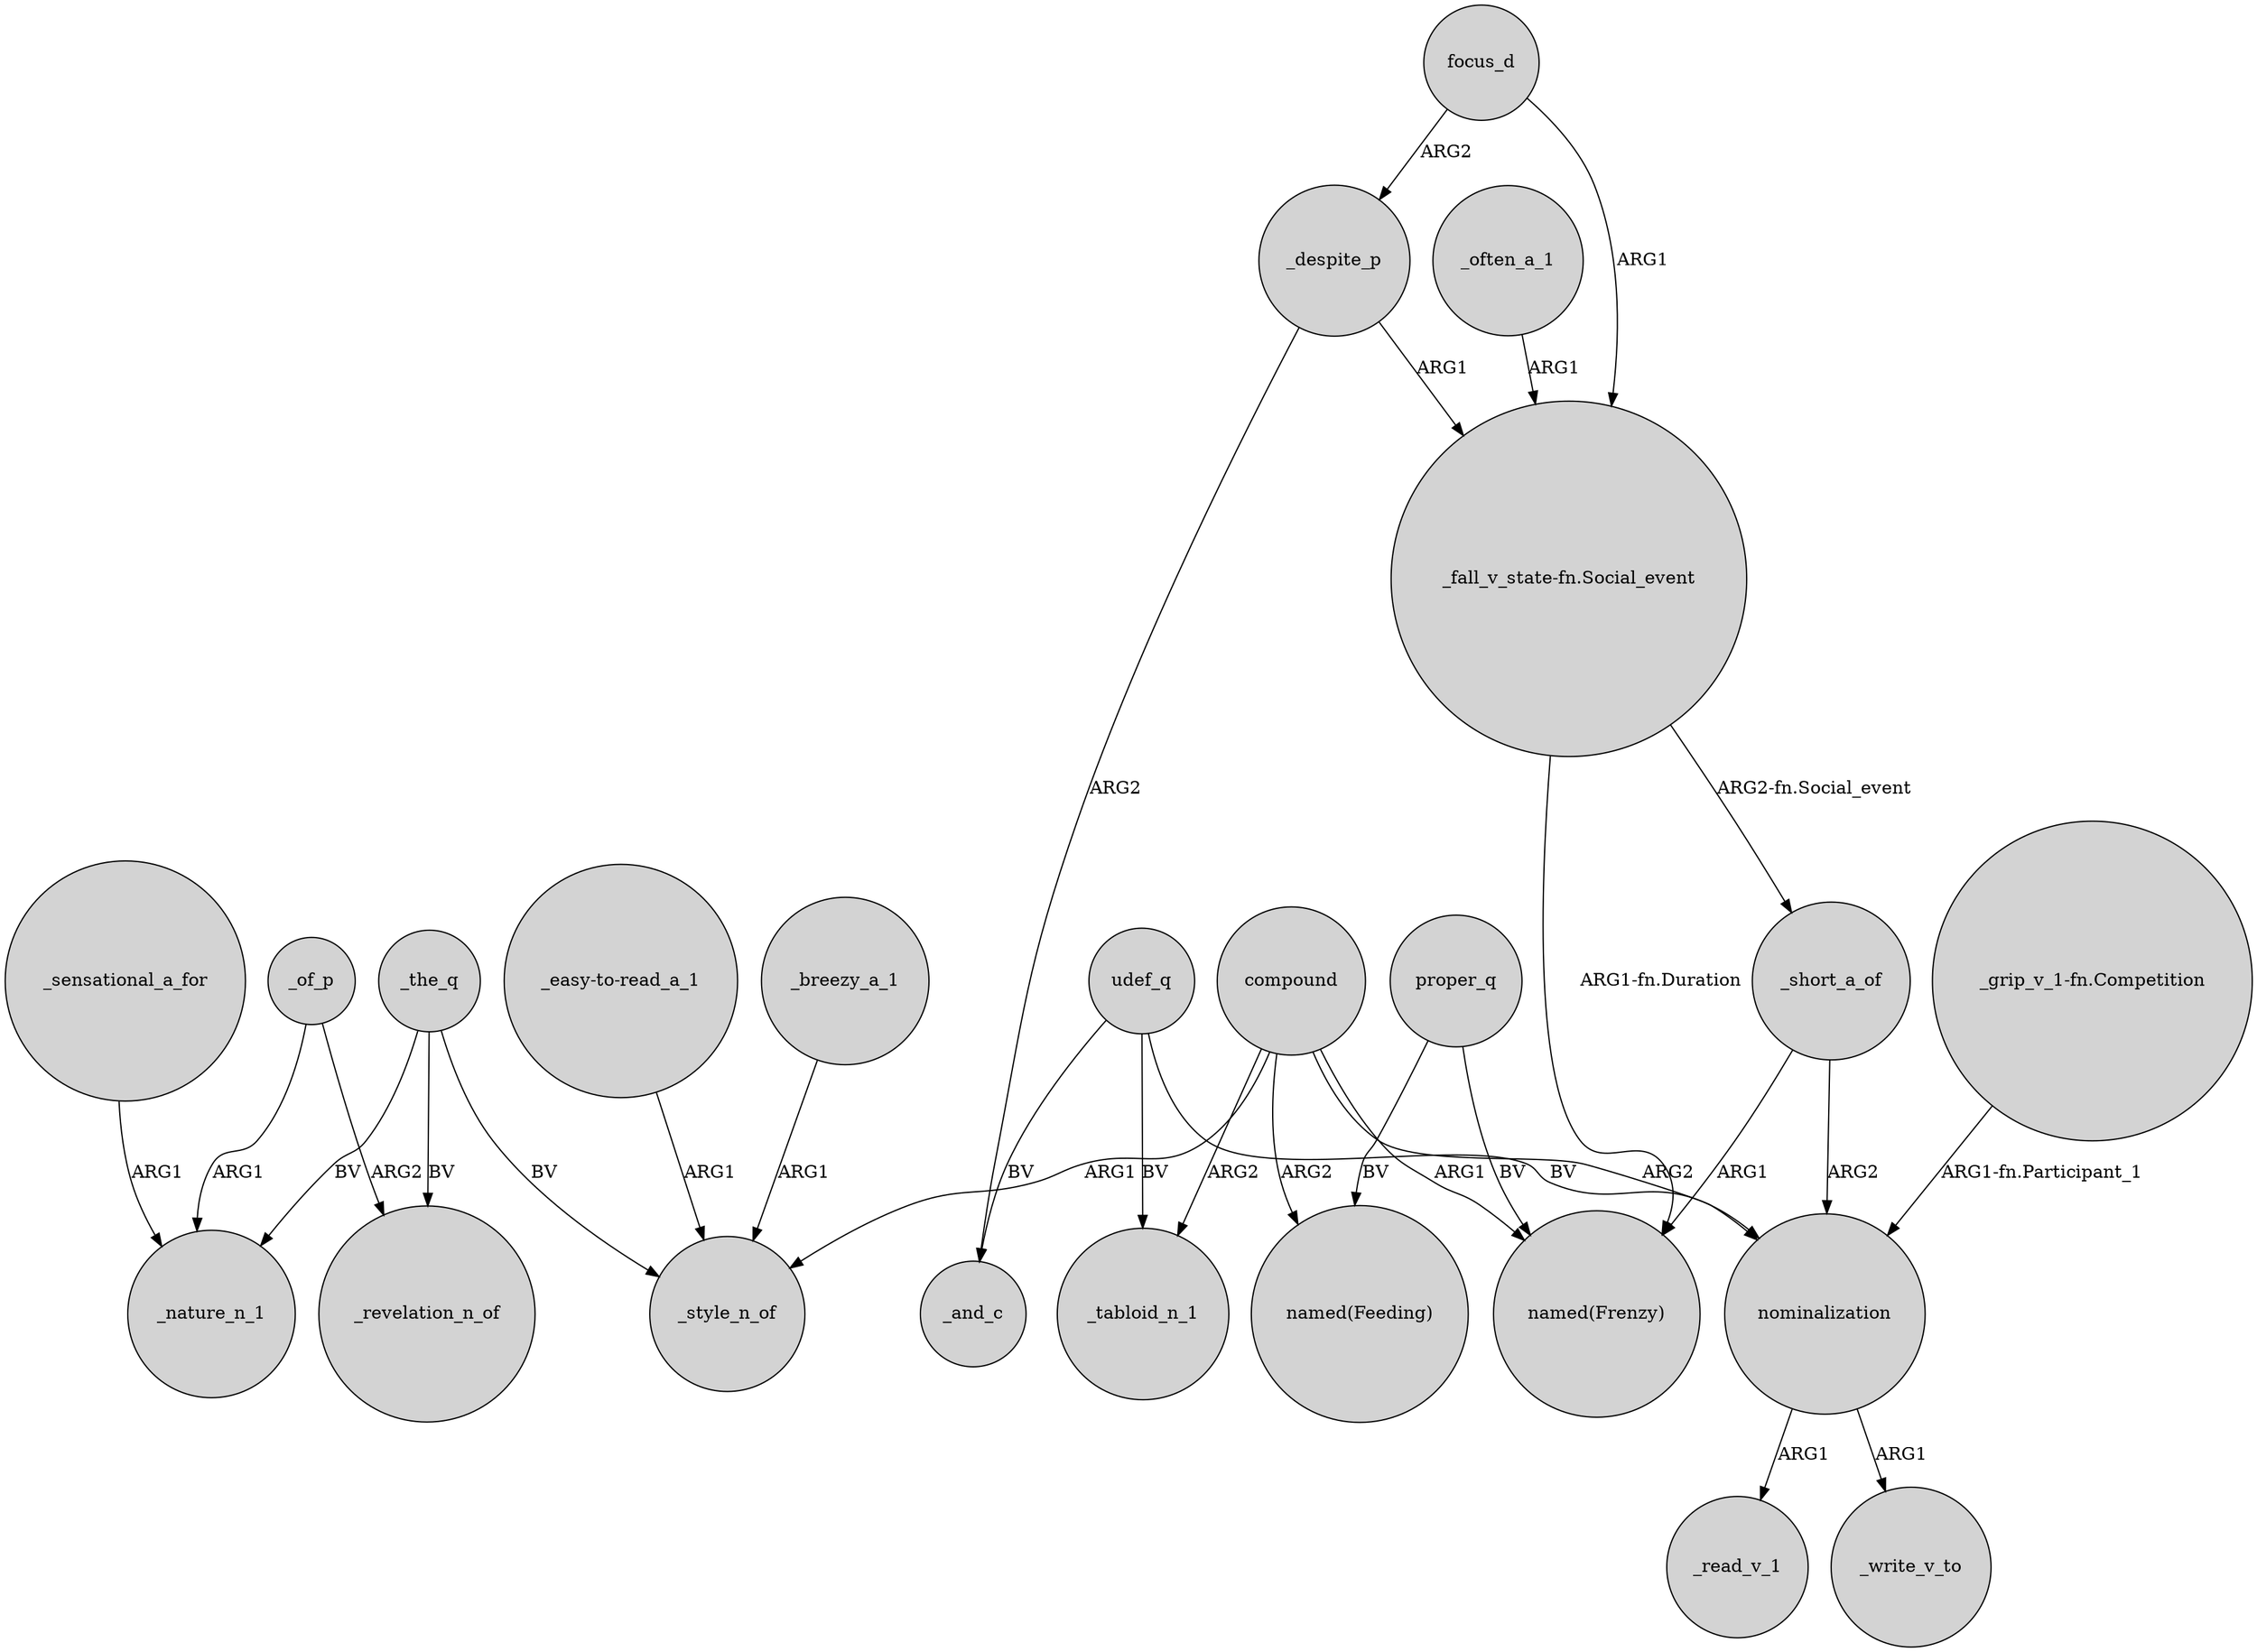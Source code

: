 digraph {
	node [shape=circle style=filled]
	_of_p -> _nature_n_1 [label=ARG1]
	_of_p -> _revelation_n_of [label=ARG2]
	compound -> "named(Frenzy)" [label=ARG1]
	"_easy-to-read_a_1" -> _style_n_of [label=ARG1]
	_despite_p -> "_fall_v_state-fn.Social_event" [label=ARG1]
	"_fall_v_state-fn.Social_event" -> "named(Frenzy)" [label="ARG1-fn.Duration"]
	_sensational_a_for -> _nature_n_1 [label=ARG1]
	udef_q -> _tabloid_n_1 [label=BV]
	udef_q -> nominalization [label=BV]
	_the_q -> _nature_n_1 [label=BV]
	_short_a_of -> "named(Frenzy)" [label=ARG1]
	udef_q -> _and_c [label=BV]
	_breezy_a_1 -> _style_n_of [label=ARG1]
	compound -> nominalization [label=ARG2]
	compound -> "named(Feeding)" [label=ARG2]
	focus_d -> _despite_p [label=ARG2]
	proper_q -> "named(Frenzy)" [label=BV]
	"_grip_v_1-fn.Competition" -> nominalization [label="ARG1-fn.Participant_1"]
	compound -> _style_n_of [label=ARG1]
	_despite_p -> _and_c [label=ARG2]
	proper_q -> "named(Feeding)" [label=BV]
	_often_a_1 -> "_fall_v_state-fn.Social_event" [label=ARG1]
	_the_q -> _style_n_of [label=BV]
	"_fall_v_state-fn.Social_event" -> _short_a_of [label="ARG2-fn.Social_event"]
	_short_a_of -> nominalization [label=ARG2]
	nominalization -> _read_v_1 [label=ARG1]
	nominalization -> _write_v_to [label=ARG1]
	focus_d -> "_fall_v_state-fn.Social_event" [label=ARG1]
	_the_q -> _revelation_n_of [label=BV]
	compound -> _tabloid_n_1 [label=ARG2]
}
